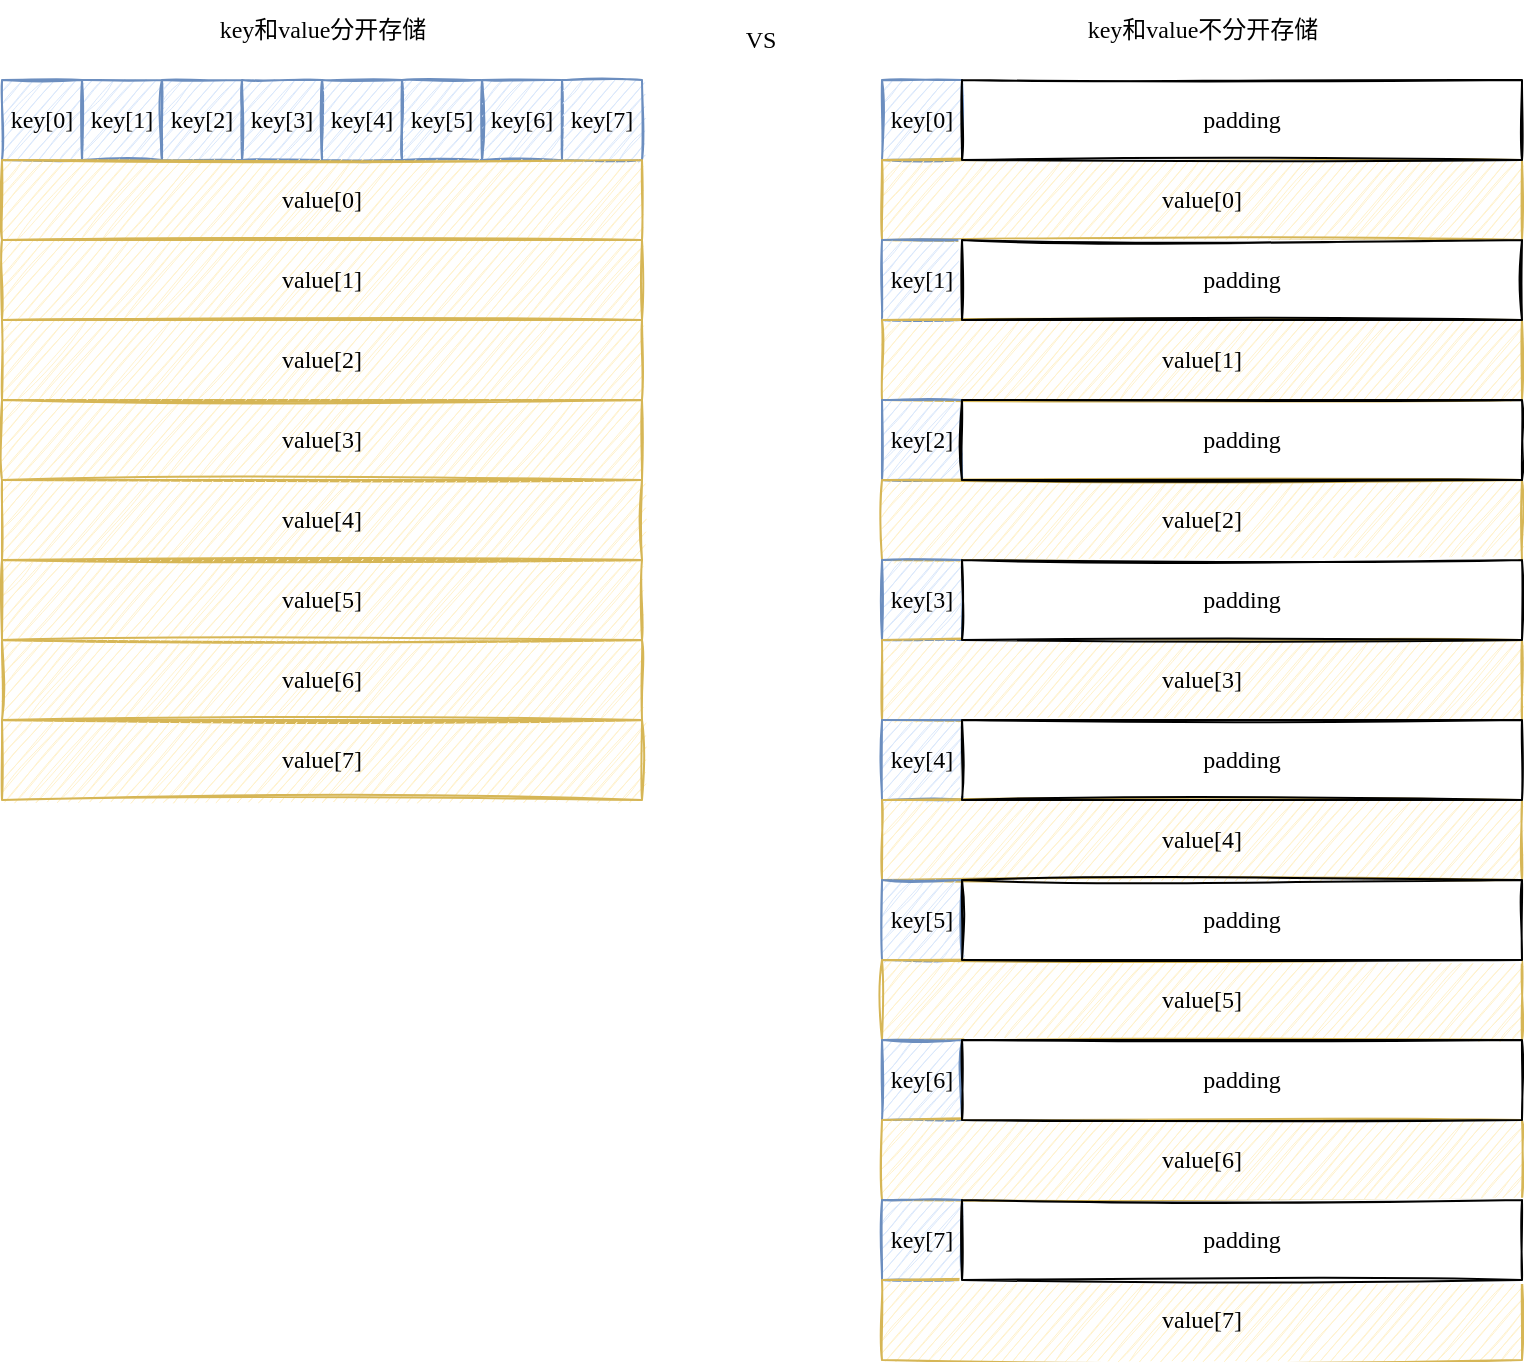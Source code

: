 <mxfile version="20.3.0" type="device"><diagram id="O5avvVJDj9WAEKxHux9_" name="第 1 页"><mxGraphModel dx="1016" dy="762" grid="1" gridSize="10" guides="1" tooltips="1" connect="1" arrows="1" fold="1" page="1" pageScale="1" pageWidth="827" pageHeight="1169" math="0" shadow="0"><root><mxCell id="0"/><mxCell id="1" parent="0"/><mxCell id="rC_-roFwydbStW6T1ODL-14" value="key[0]" style="rounded=0;whiteSpace=wrap;html=1;fontFamily=Times New Roman;sketch=1;fillColor=#dae8fc;strokeColor=#6c8ebf;" vertex="1" parent="1"><mxGeometry x="40" y="80" width="40" height="40" as="geometry"/></mxCell><mxCell id="rC_-roFwydbStW6T1ODL-15" value="key[1]" style="rounded=0;whiteSpace=wrap;html=1;fontFamily=Times New Roman;sketch=1;fillColor=#dae8fc;strokeColor=#6c8ebf;" vertex="1" parent="1"><mxGeometry x="80" y="80" width="40" height="40" as="geometry"/></mxCell><mxCell id="rC_-roFwydbStW6T1ODL-16" value="key[2]" style="rounded=0;whiteSpace=wrap;html=1;fontFamily=Times New Roman;sketch=1;fillColor=#dae8fc;strokeColor=#6c8ebf;" vertex="1" parent="1"><mxGeometry x="120" y="80" width="40" height="40" as="geometry"/></mxCell><mxCell id="rC_-roFwydbStW6T1ODL-17" value="key[3]" style="rounded=0;whiteSpace=wrap;html=1;fontFamily=Times New Roman;sketch=1;fillColor=#dae8fc;strokeColor=#6c8ebf;" vertex="1" parent="1"><mxGeometry x="160" y="80" width="40" height="40" as="geometry"/></mxCell><mxCell id="rC_-roFwydbStW6T1ODL-18" value="key[4]" style="rounded=0;whiteSpace=wrap;html=1;fontFamily=Times New Roman;sketch=1;fillColor=#dae8fc;strokeColor=#6c8ebf;" vertex="1" parent="1"><mxGeometry x="200" y="80" width="40" height="40" as="geometry"/></mxCell><mxCell id="rC_-roFwydbStW6T1ODL-19" value="key[5]" style="rounded=0;whiteSpace=wrap;html=1;fontFamily=Times New Roman;sketch=1;fillColor=#dae8fc;strokeColor=#6c8ebf;" vertex="1" parent="1"><mxGeometry x="240" y="80" width="40" height="40" as="geometry"/></mxCell><mxCell id="rC_-roFwydbStW6T1ODL-20" value="key[6]" style="rounded=0;whiteSpace=wrap;html=1;fontFamily=Times New Roman;sketch=1;fillColor=#dae8fc;strokeColor=#6c8ebf;" vertex="1" parent="1"><mxGeometry x="280" y="80" width="40" height="40" as="geometry"/></mxCell><mxCell id="rC_-roFwydbStW6T1ODL-21" value="key[7]" style="rounded=0;whiteSpace=wrap;html=1;fontFamily=Times New Roman;sketch=1;fillColor=#dae8fc;strokeColor=#6c8ebf;" vertex="1" parent="1"><mxGeometry x="320" y="80" width="40" height="40" as="geometry"/></mxCell><mxCell id="rC_-roFwydbStW6T1ODL-22" value="value[0]" style="rounded=0;whiteSpace=wrap;html=1;fontFamily=Times New Roman;sketch=1;fillColor=#fff2cc;strokeColor=#d6b656;" vertex="1" parent="1"><mxGeometry x="40" y="120" width="320" height="40" as="geometry"/></mxCell><mxCell id="rC_-roFwydbStW6T1ODL-23" value="value[1]" style="rounded=0;whiteSpace=wrap;html=1;fontFamily=Times New Roman;sketch=1;fillColor=#fff2cc;strokeColor=#d6b656;" vertex="1" parent="1"><mxGeometry x="40" y="160" width="320" height="40" as="geometry"/></mxCell><mxCell id="rC_-roFwydbStW6T1ODL-24" value="value[2]" style="rounded=0;whiteSpace=wrap;html=1;fontFamily=Times New Roman;sketch=1;fillColor=#fff2cc;strokeColor=#d6b656;" vertex="1" parent="1"><mxGeometry x="40" y="200" width="320" height="40" as="geometry"/></mxCell><mxCell id="rC_-roFwydbStW6T1ODL-25" value="value[3]" style="rounded=0;whiteSpace=wrap;html=1;fontFamily=Times New Roman;sketch=1;fillColor=#fff2cc;strokeColor=#d6b656;" vertex="1" parent="1"><mxGeometry x="40" y="240" width="320" height="40" as="geometry"/></mxCell><mxCell id="rC_-roFwydbStW6T1ODL-26" value="value[4]" style="rounded=0;whiteSpace=wrap;html=1;fontFamily=Times New Roman;sketch=1;fillColor=#fff2cc;strokeColor=#d6b656;" vertex="1" parent="1"><mxGeometry x="40" y="280" width="320" height="40" as="geometry"/></mxCell><mxCell id="rC_-roFwydbStW6T1ODL-27" value="value[5]" style="rounded=0;whiteSpace=wrap;html=1;fontFamily=Times New Roman;sketch=1;fillColor=#fff2cc;strokeColor=#d6b656;" vertex="1" parent="1"><mxGeometry x="40" y="320" width="320" height="40" as="geometry"/></mxCell><mxCell id="rC_-roFwydbStW6T1ODL-28" value="value[6]" style="rounded=0;whiteSpace=wrap;html=1;fontFamily=Times New Roman;sketch=1;fillColor=#fff2cc;strokeColor=#d6b656;" vertex="1" parent="1"><mxGeometry x="40" y="360" width="320" height="40" as="geometry"/></mxCell><mxCell id="rC_-roFwydbStW6T1ODL-29" value="value[7]" style="rounded=0;whiteSpace=wrap;html=1;fontFamily=Times New Roman;sketch=1;fillColor=#fff2cc;strokeColor=#d6b656;" vertex="1" parent="1"><mxGeometry x="40" y="400" width="320" height="40" as="geometry"/></mxCell><mxCell id="rC_-roFwydbStW6T1ODL-30" value="VS" style="text;html=1;strokeColor=none;fillColor=none;align=center;verticalAlign=middle;whiteSpace=wrap;rounded=0;sketch=1;fontFamily=Comic Sans MS;" vertex="1" parent="1"><mxGeometry x="400" y="40" width="39" height="40" as="geometry"/></mxCell><mxCell id="rC_-roFwydbStW6T1ODL-32" value="key[0]" style="rounded=0;whiteSpace=wrap;html=1;fontFamily=Times New Roman;sketch=1;fillColor=#dae8fc;strokeColor=#6c8ebf;" vertex="1" parent="1"><mxGeometry x="480" y="80" width="40" height="40" as="geometry"/></mxCell><mxCell id="rC_-roFwydbStW6T1ODL-33" value="value[0]" style="rounded=0;whiteSpace=wrap;html=1;fontFamily=Times New Roman;sketch=1;fillColor=#fff2cc;strokeColor=#d6b656;" vertex="1" parent="1"><mxGeometry x="480" y="120" width="320" height="40" as="geometry"/></mxCell><mxCell id="rC_-roFwydbStW6T1ODL-34" value="padding" style="rounded=0;whiteSpace=wrap;html=1;sketch=1;fontFamily=Comic Sans MS;" vertex="1" parent="1"><mxGeometry x="520" y="80" width="280" height="40" as="geometry"/></mxCell><mxCell id="rC_-roFwydbStW6T1ODL-35" value="key[1]" style="rounded=0;whiteSpace=wrap;html=1;fontFamily=Times New Roman;sketch=1;fillColor=#dae8fc;strokeColor=#6c8ebf;" vertex="1" parent="1"><mxGeometry x="480" y="160" width="40" height="40" as="geometry"/></mxCell><mxCell id="rC_-roFwydbStW6T1ODL-36" value="value[1]" style="rounded=0;whiteSpace=wrap;html=1;fontFamily=Times New Roman;sketch=1;fillColor=#fff2cc;strokeColor=#d6b656;" vertex="1" parent="1"><mxGeometry x="480" y="200" width="320" height="40" as="geometry"/></mxCell><mxCell id="rC_-roFwydbStW6T1ODL-37" value="padding" style="rounded=0;whiteSpace=wrap;html=1;sketch=1;fontFamily=Comic Sans MS;" vertex="1" parent="1"><mxGeometry x="520" y="160" width="280" height="40" as="geometry"/></mxCell><mxCell id="rC_-roFwydbStW6T1ODL-38" value="key[2]" style="rounded=0;whiteSpace=wrap;html=1;fontFamily=Times New Roman;sketch=1;fillColor=#dae8fc;strokeColor=#6c8ebf;" vertex="1" parent="1"><mxGeometry x="480" y="240" width="40" height="40" as="geometry"/></mxCell><mxCell id="rC_-roFwydbStW6T1ODL-39" value="value[2]" style="rounded=0;whiteSpace=wrap;html=1;fontFamily=Times New Roman;sketch=1;fillColor=#fff2cc;strokeColor=#d6b656;" vertex="1" parent="1"><mxGeometry x="480" y="280" width="320" height="40" as="geometry"/></mxCell><mxCell id="rC_-roFwydbStW6T1ODL-40" value="padding" style="rounded=0;whiteSpace=wrap;html=1;sketch=1;fontFamily=Comic Sans MS;" vertex="1" parent="1"><mxGeometry x="520" y="240" width="280" height="40" as="geometry"/></mxCell><mxCell id="rC_-roFwydbStW6T1ODL-41" value="key[3]" style="rounded=0;whiteSpace=wrap;html=1;fontFamily=Times New Roman;sketch=1;fillColor=#dae8fc;strokeColor=#6c8ebf;" vertex="1" parent="1"><mxGeometry x="480" y="320" width="40" height="40" as="geometry"/></mxCell><mxCell id="rC_-roFwydbStW6T1ODL-42" value="value[3]" style="rounded=0;whiteSpace=wrap;html=1;fontFamily=Times New Roman;sketch=1;fillColor=#fff2cc;strokeColor=#d6b656;" vertex="1" parent="1"><mxGeometry x="480" y="360" width="320" height="40" as="geometry"/></mxCell><mxCell id="rC_-roFwydbStW6T1ODL-43" value="padding" style="rounded=0;whiteSpace=wrap;html=1;sketch=1;fontFamily=Comic Sans MS;" vertex="1" parent="1"><mxGeometry x="520" y="320" width="280" height="40" as="geometry"/></mxCell><mxCell id="rC_-roFwydbStW6T1ODL-44" value="key[4]" style="rounded=0;whiteSpace=wrap;html=1;fontFamily=Times New Roman;sketch=1;fillColor=#dae8fc;strokeColor=#6c8ebf;" vertex="1" parent="1"><mxGeometry x="480" y="400" width="40" height="40" as="geometry"/></mxCell><mxCell id="rC_-roFwydbStW6T1ODL-45" value="value[4]" style="rounded=0;whiteSpace=wrap;html=1;fontFamily=Times New Roman;sketch=1;fillColor=#fff2cc;strokeColor=#d6b656;" vertex="1" parent="1"><mxGeometry x="480" y="440" width="320" height="40" as="geometry"/></mxCell><mxCell id="rC_-roFwydbStW6T1ODL-46" value="padding" style="rounded=0;whiteSpace=wrap;html=1;sketch=1;fontFamily=Comic Sans MS;" vertex="1" parent="1"><mxGeometry x="520" y="400" width="280" height="40" as="geometry"/></mxCell><mxCell id="rC_-roFwydbStW6T1ODL-47" value="key[5]" style="rounded=0;whiteSpace=wrap;html=1;fontFamily=Times New Roman;sketch=1;fillColor=#dae8fc;strokeColor=#6c8ebf;" vertex="1" parent="1"><mxGeometry x="480" y="480" width="40" height="40" as="geometry"/></mxCell><mxCell id="rC_-roFwydbStW6T1ODL-48" value="value[5]" style="rounded=0;whiteSpace=wrap;html=1;fontFamily=Times New Roman;sketch=1;fillColor=#fff2cc;strokeColor=#d6b656;" vertex="1" parent="1"><mxGeometry x="480" y="520" width="320" height="40" as="geometry"/></mxCell><mxCell id="rC_-roFwydbStW6T1ODL-49" value="padding" style="rounded=0;whiteSpace=wrap;html=1;sketch=1;fontFamily=Comic Sans MS;" vertex="1" parent="1"><mxGeometry x="520" y="480" width="280" height="40" as="geometry"/></mxCell><mxCell id="rC_-roFwydbStW6T1ODL-50" value="key[6]" style="rounded=0;whiteSpace=wrap;html=1;fontFamily=Times New Roman;sketch=1;fillColor=#dae8fc;strokeColor=#6c8ebf;" vertex="1" parent="1"><mxGeometry x="480" y="560" width="40" height="40" as="geometry"/></mxCell><mxCell id="rC_-roFwydbStW6T1ODL-51" value="value[6]" style="rounded=0;whiteSpace=wrap;html=1;fontFamily=Times New Roman;sketch=1;fillColor=#fff2cc;strokeColor=#d6b656;" vertex="1" parent="1"><mxGeometry x="480" y="600" width="320" height="40" as="geometry"/></mxCell><mxCell id="rC_-roFwydbStW6T1ODL-52" value="padding" style="rounded=0;whiteSpace=wrap;html=1;sketch=1;fontFamily=Comic Sans MS;" vertex="1" parent="1"><mxGeometry x="520" y="560" width="280" height="40" as="geometry"/></mxCell><mxCell id="rC_-roFwydbStW6T1ODL-53" value="key[7]" style="rounded=0;whiteSpace=wrap;html=1;fontFamily=Times New Roman;sketch=1;fillColor=#dae8fc;strokeColor=#6c8ebf;" vertex="1" parent="1"><mxGeometry x="480" y="640" width="40" height="40" as="geometry"/></mxCell><mxCell id="rC_-roFwydbStW6T1ODL-54" value="value[7]" style="rounded=0;whiteSpace=wrap;html=1;fontFamily=Times New Roman;sketch=1;fillColor=#fff2cc;strokeColor=#d6b656;" vertex="1" parent="1"><mxGeometry x="480" y="680" width="320" height="40" as="geometry"/></mxCell><mxCell id="rC_-roFwydbStW6T1ODL-55" value="padding" style="rounded=0;whiteSpace=wrap;html=1;sketch=1;fontFamily=Comic Sans MS;" vertex="1" parent="1"><mxGeometry x="520" y="640" width="280" height="40" as="geometry"/></mxCell><mxCell id="rC_-roFwydbStW6T1ODL-56" value="key和value分开存储" style="text;html=1;align=center;verticalAlign=middle;resizable=0;points=[];autosize=1;strokeColor=none;fillColor=none;fontFamily=Comic Sans MS;" vertex="1" parent="1"><mxGeometry x="135" y="40" width="130" height="30" as="geometry"/></mxCell><mxCell id="rC_-roFwydbStW6T1ODL-57" value="key和value不分开存储" style="text;html=1;align=center;verticalAlign=middle;resizable=0;points=[];autosize=1;strokeColor=none;fillColor=none;fontFamily=Comic Sans MS;" vertex="1" parent="1"><mxGeometry x="570" y="40" width="140" height="30" as="geometry"/></mxCell></root></mxGraphModel></diagram></mxfile>